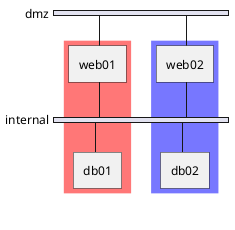 {
  "sha1": "b34tqkndi8qan5iz1vad542652ka9la",
  "insertion": {
    "when": "2024-05-30T20:48:22.002Z",
    "url": "https://forum.plantuml.net/12663/ability-to-manage-several-groups-on-same-network-in-nwdiag?show=12663#q12663",
    "user": "plantuml@gmail.com"
  }
}
@startuml
nwdiag {
  group {
    color = "#FF7777";
    web01;
    db01;
  }
  group {
    color = "#7777FF";
    web02;
    db02;
  }
  network dmz {
      web01;
      web02;
  }
  network internal {
      web01;
      web02;
      db01 ;
      db02 ;
  }
}
@enduml
